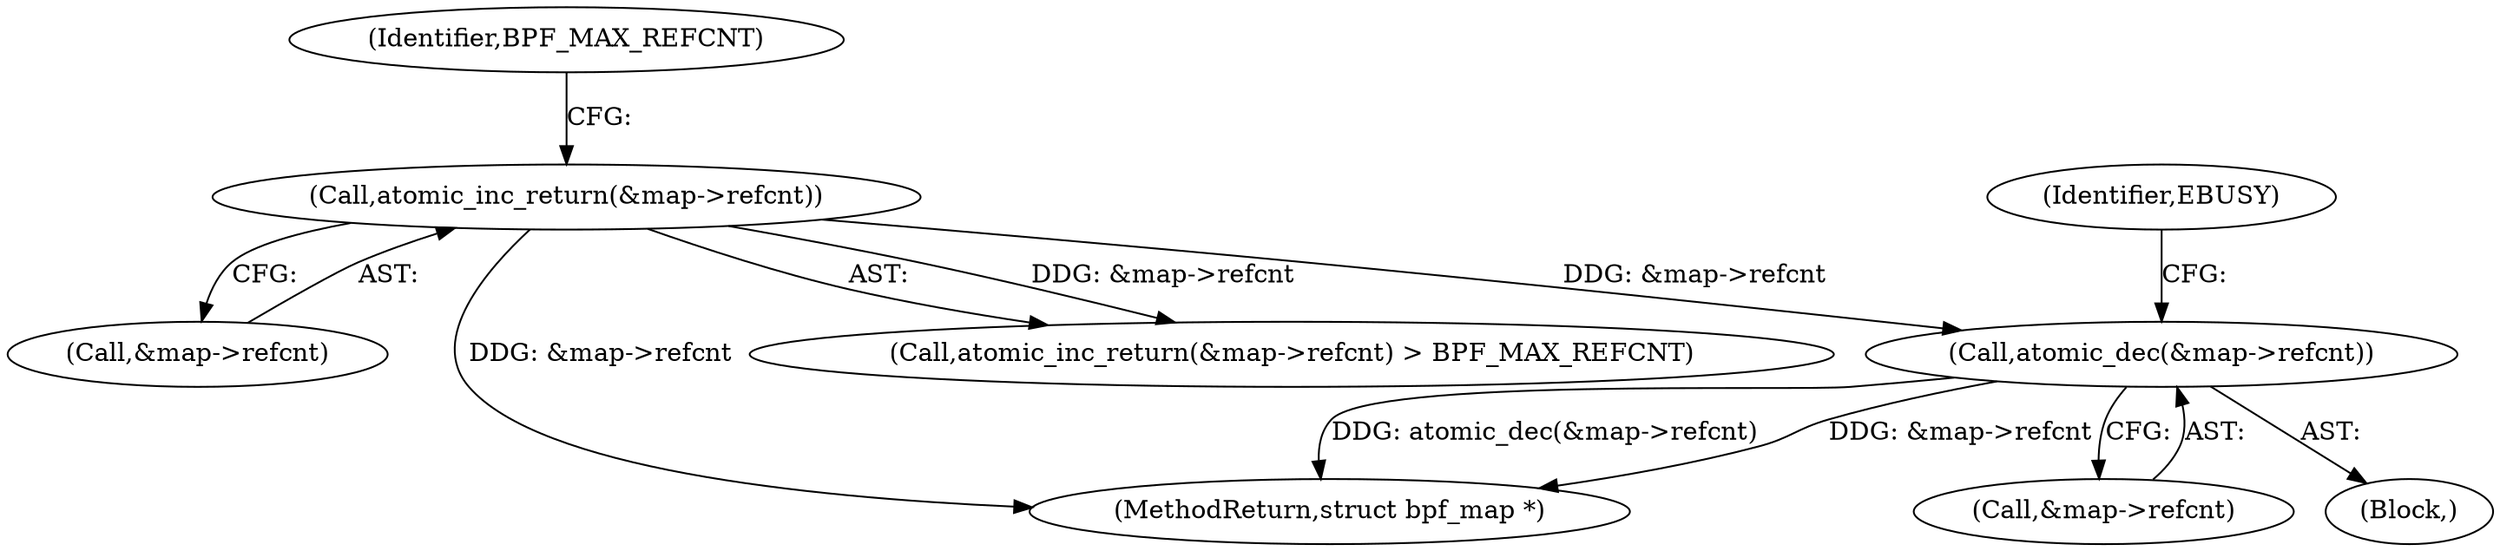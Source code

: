 digraph "0_linux_92117d8443bc5afacc8d5ba82e541946310f106e_2@pointer" {
"1000114" [label="(Call,atomic_dec(&map->refcnt))"];
"1000107" [label="(Call,atomic_inc_return(&map->refcnt))"];
"1000114" [label="(Call,atomic_dec(&map->refcnt))"];
"1000108" [label="(Call,&map->refcnt)"];
"1000113" [label="(Block,)"];
"1000132" [label="(MethodReturn,struct bpf_map *)"];
"1000106" [label="(Call,atomic_inc_return(&map->refcnt) > BPF_MAX_REFCNT)"];
"1000112" [label="(Identifier,BPF_MAX_REFCNT)"];
"1000115" [label="(Call,&map->refcnt)"];
"1000122" [label="(Identifier,EBUSY)"];
"1000107" [label="(Call,atomic_inc_return(&map->refcnt))"];
"1000114" -> "1000113"  [label="AST: "];
"1000114" -> "1000115"  [label="CFG: "];
"1000115" -> "1000114"  [label="AST: "];
"1000122" -> "1000114"  [label="CFG: "];
"1000114" -> "1000132"  [label="DDG: atomic_dec(&map->refcnt)"];
"1000114" -> "1000132"  [label="DDG: &map->refcnt"];
"1000107" -> "1000114"  [label="DDG: &map->refcnt"];
"1000107" -> "1000106"  [label="AST: "];
"1000107" -> "1000108"  [label="CFG: "];
"1000108" -> "1000107"  [label="AST: "];
"1000112" -> "1000107"  [label="CFG: "];
"1000107" -> "1000132"  [label="DDG: &map->refcnt"];
"1000107" -> "1000106"  [label="DDG: &map->refcnt"];
}

